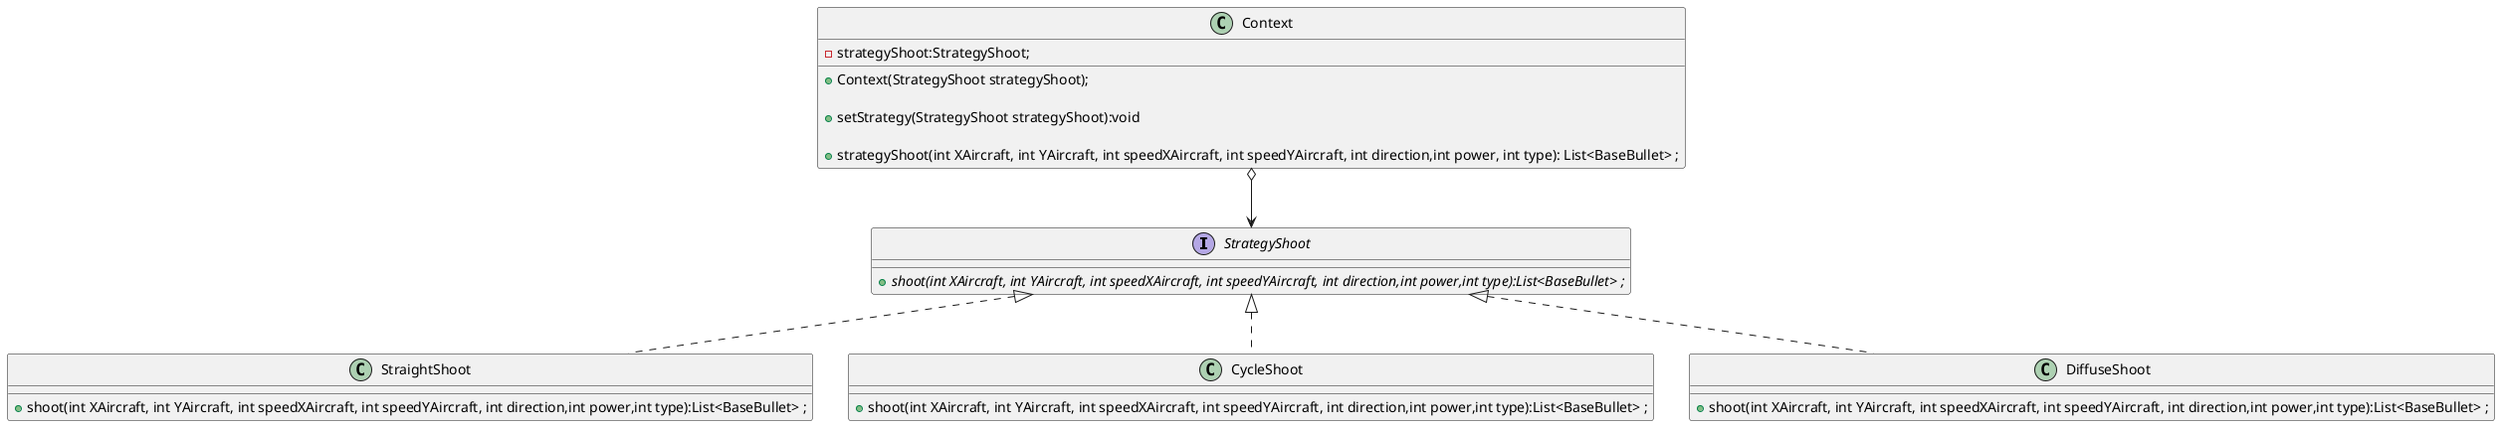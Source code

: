 @startuml
'https://plantuml.com/sequence-diagram

interface StrategyShoot {
    + {abstract} shoot(int XAircraft, int YAircraft, int speedXAircraft, int speedYAircraft, int direction,int power,int type):List<BaseBullet> ;
}

class StraightShoot  {
    + shoot(int XAircraft, int YAircraft, int speedXAircraft, int speedYAircraft, int direction,int power,int type):List<BaseBullet> ;
}
StrategyShoot <|.. StraightShoot

class CycleShoot  {
    + shoot(int XAircraft, int YAircraft, int speedXAircraft, int speedYAircraft, int direction,int power,int type):List<BaseBullet> ;
}
StrategyShoot <|.. CycleShoot

class DiffuseShoot  {
    + shoot(int XAircraft, int YAircraft, int speedXAircraft, int speedYAircraft, int direction,int power,int type):List<BaseBullet> ;
    }
StrategyShoot <|.. DiffuseShoot

class Context {
    - strategyShoot:StrategyShoot;

    + Context(StrategyShoot strategyShoot);

    + setStrategy(StrategyShoot strategyShoot):void

    + strategyShoot(int XAircraft, int YAircraft, int speedXAircraft, int speedYAircraft, int direction,int power, int type): List<BaseBullet> ;
}
Context o--> StrategyShoot
@enduml